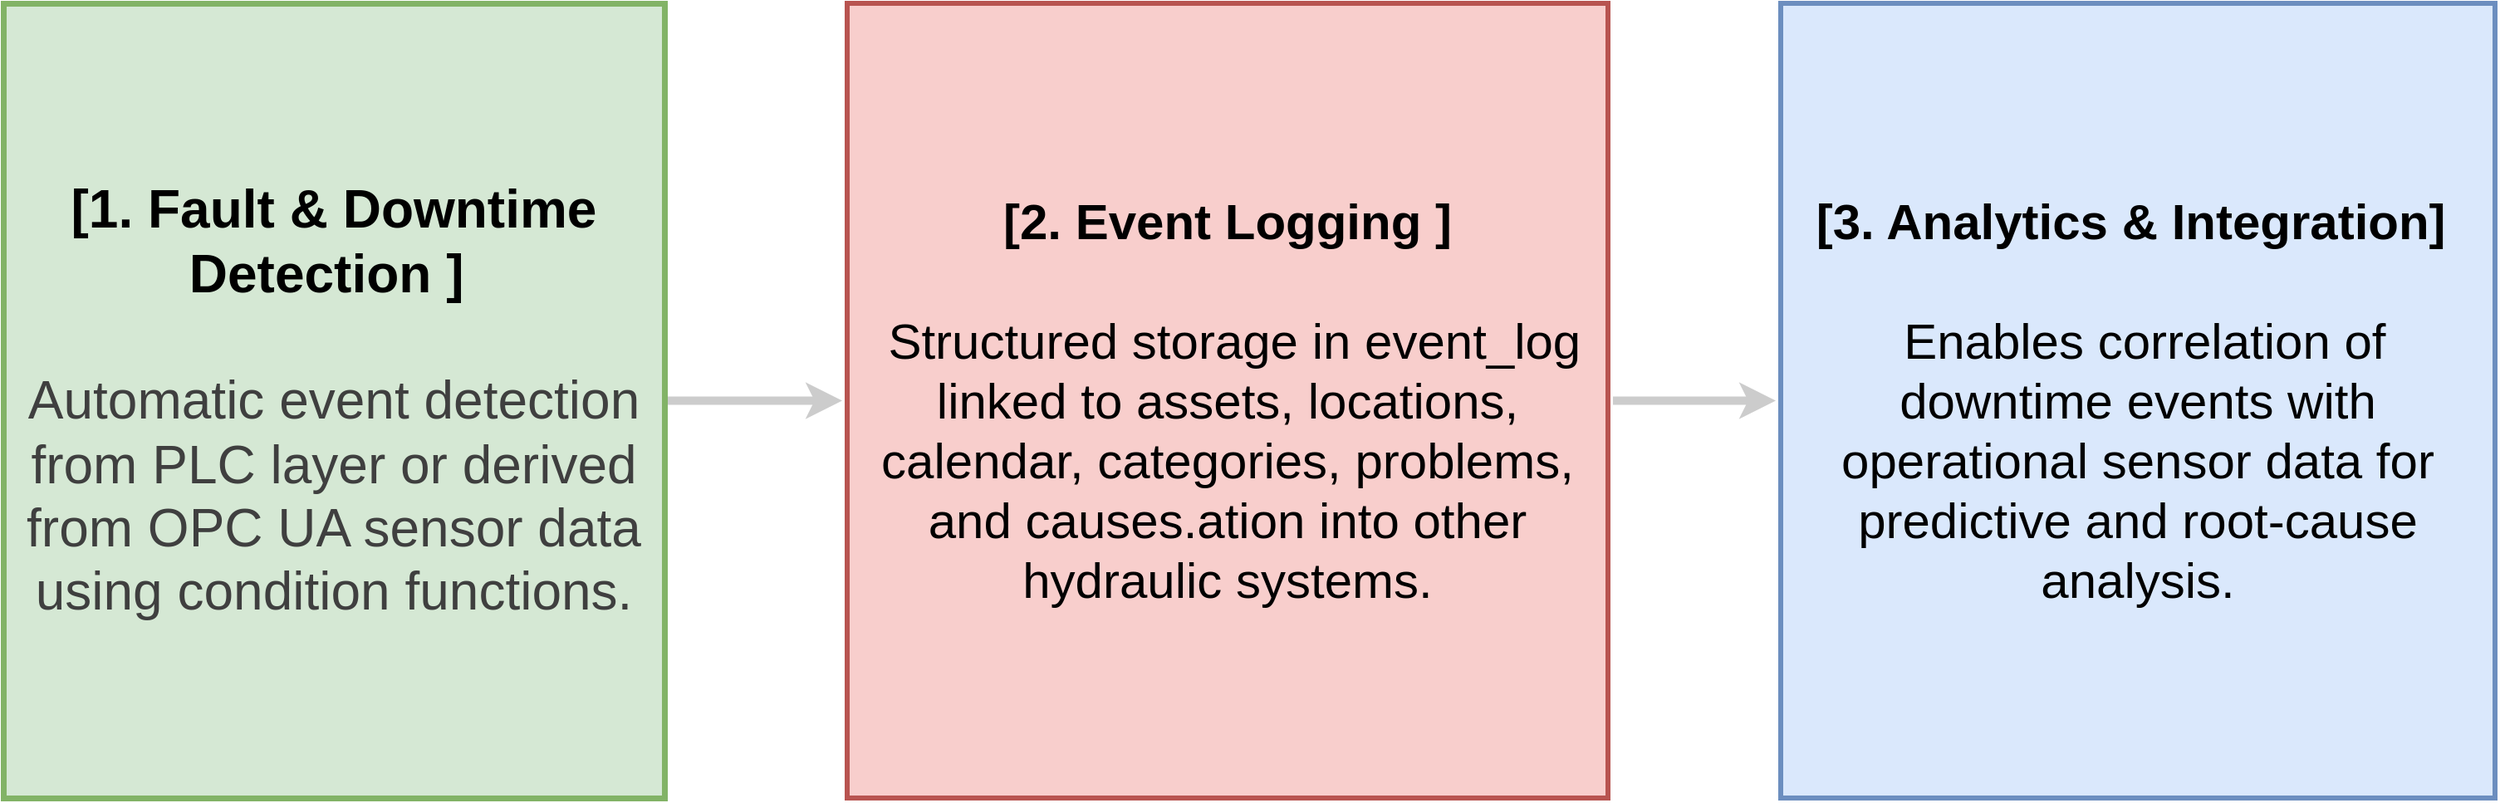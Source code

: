 <mxfile>
    <diagram id="sjHTkaefTdHyTktNE4JX" name="Page-1">
        <mxGraphModel dx="2531" dy="1883" grid="1" gridSize="10" guides="1" tooltips="1" connect="1" arrows="1" fold="1" page="1" pageScale="1" pageWidth="1654" pageHeight="1169" math="0" shadow="0">
            <root>
                <mxCell id="0"/>
                <mxCell id="1" parent="0"/>
                <mxCell id="2" style="edgeStyle=none;html=1;exitX=1;exitY=0.5;exitDx=0;exitDy=0;entryX=0;entryY=0.5;entryDx=0;entryDy=0;strokeWidth=5;strokeColor=#CCCCCC;" parent="1" source="3" target="6" edge="1">
                    <mxGeometry relative="1" as="geometry"/>
                </mxCell>
                <mxCell id="3" value="&lt;strong data-end=&quot;212&quot; data-start=&quot;176&quot;&gt;[1. Fault &amp;amp; Downtime Detection ]&lt;/strong&gt;&lt;strong style=&quot;color: rgb(63, 63, 63); background-color: transparent;&quot; data-end=&quot;212&quot; data-start=&quot;176&quot;&gt;&amp;nbsp;&lt;/strong&gt;&lt;div&gt;&lt;span style=&quot;color: rgb(63, 63, 63); background-color: transparent;&quot;&gt;&amp;nbsp;&lt;/span&gt;&lt;div&gt;&lt;span style=&quot;color: rgb(63, 63, 63); background-color: transparent;&quot;&gt;Automatic event detection from PLC layer or derived from OPC UA sensor data using condition functions.&lt;/span&gt;&lt;/div&gt;&lt;/div&gt;" style="rounded=0;whiteSpace=wrap;html=1;strokeColor=#82b366;strokeWidth=3.5;fontSize=32;perimeterSpacing=2;fillColor=#d5e8d4;" parent="1" vertex="1">
                    <mxGeometry x="90" y="340" width="398" height="478.5" as="geometry"/>
                </mxCell>
                <mxCell id="4" value="&lt;strong data-end=&quot;484&quot; data-start=&quot;451&quot;&gt;[3. Analytics &amp;amp; Integration]&amp;nbsp;&lt;/strong&gt;&lt;div&gt;&lt;br&gt;&lt;/div&gt;&lt;div&gt;&amp;nbsp;Enables correlation of downtime events with operational sensor data for predictive and root-cause analysis.&lt;/div&gt;" style="rounded=0;whiteSpace=wrap;html=1;strokeColor=#6c8ebf;strokeWidth=3;fontSize=30;perimeterSpacing=3;fillColor=#dae8fc;" parent="1" vertex="1">
                    <mxGeometry x="1160" y="340" width="430" height="478.5" as="geometry"/>
                </mxCell>
                <mxCell id="5" style="edgeStyle=none;html=1;exitX=1;exitY=0.5;exitDx=0;exitDy=0;entryX=0;entryY=0.5;entryDx=0;entryDy=0;strokeWidth=5;strokeColor=#CCCCCC;" parent="1" source="6" target="4" edge="1">
                    <mxGeometry relative="1" as="geometry"/>
                </mxCell>
                <mxCell id="6" value="&lt;b&gt;[2. Event Logging ]&lt;/b&gt;&lt;div&gt;&lt;b&gt;&lt;br&gt;&lt;/b&gt;&lt;div&gt;&amp;nbsp;Structured storage in event_log linked to assets, locations, calendar, categories, problems, and causes.ation into other hydraulic systems.&lt;/div&gt;&lt;/div&gt;" style="rounded=0;whiteSpace=wrap;html=1;strokeWidth=3;strokeColor=#b85450;fontSize=30;perimeterSpacing=3;fillColor=#f8cecc;" parent="1" vertex="1">
                    <mxGeometry x="598" y="340" width="458" height="478.5" as="geometry"/>
                </mxCell>
            </root>
        </mxGraphModel>
    </diagram>
</mxfile>
